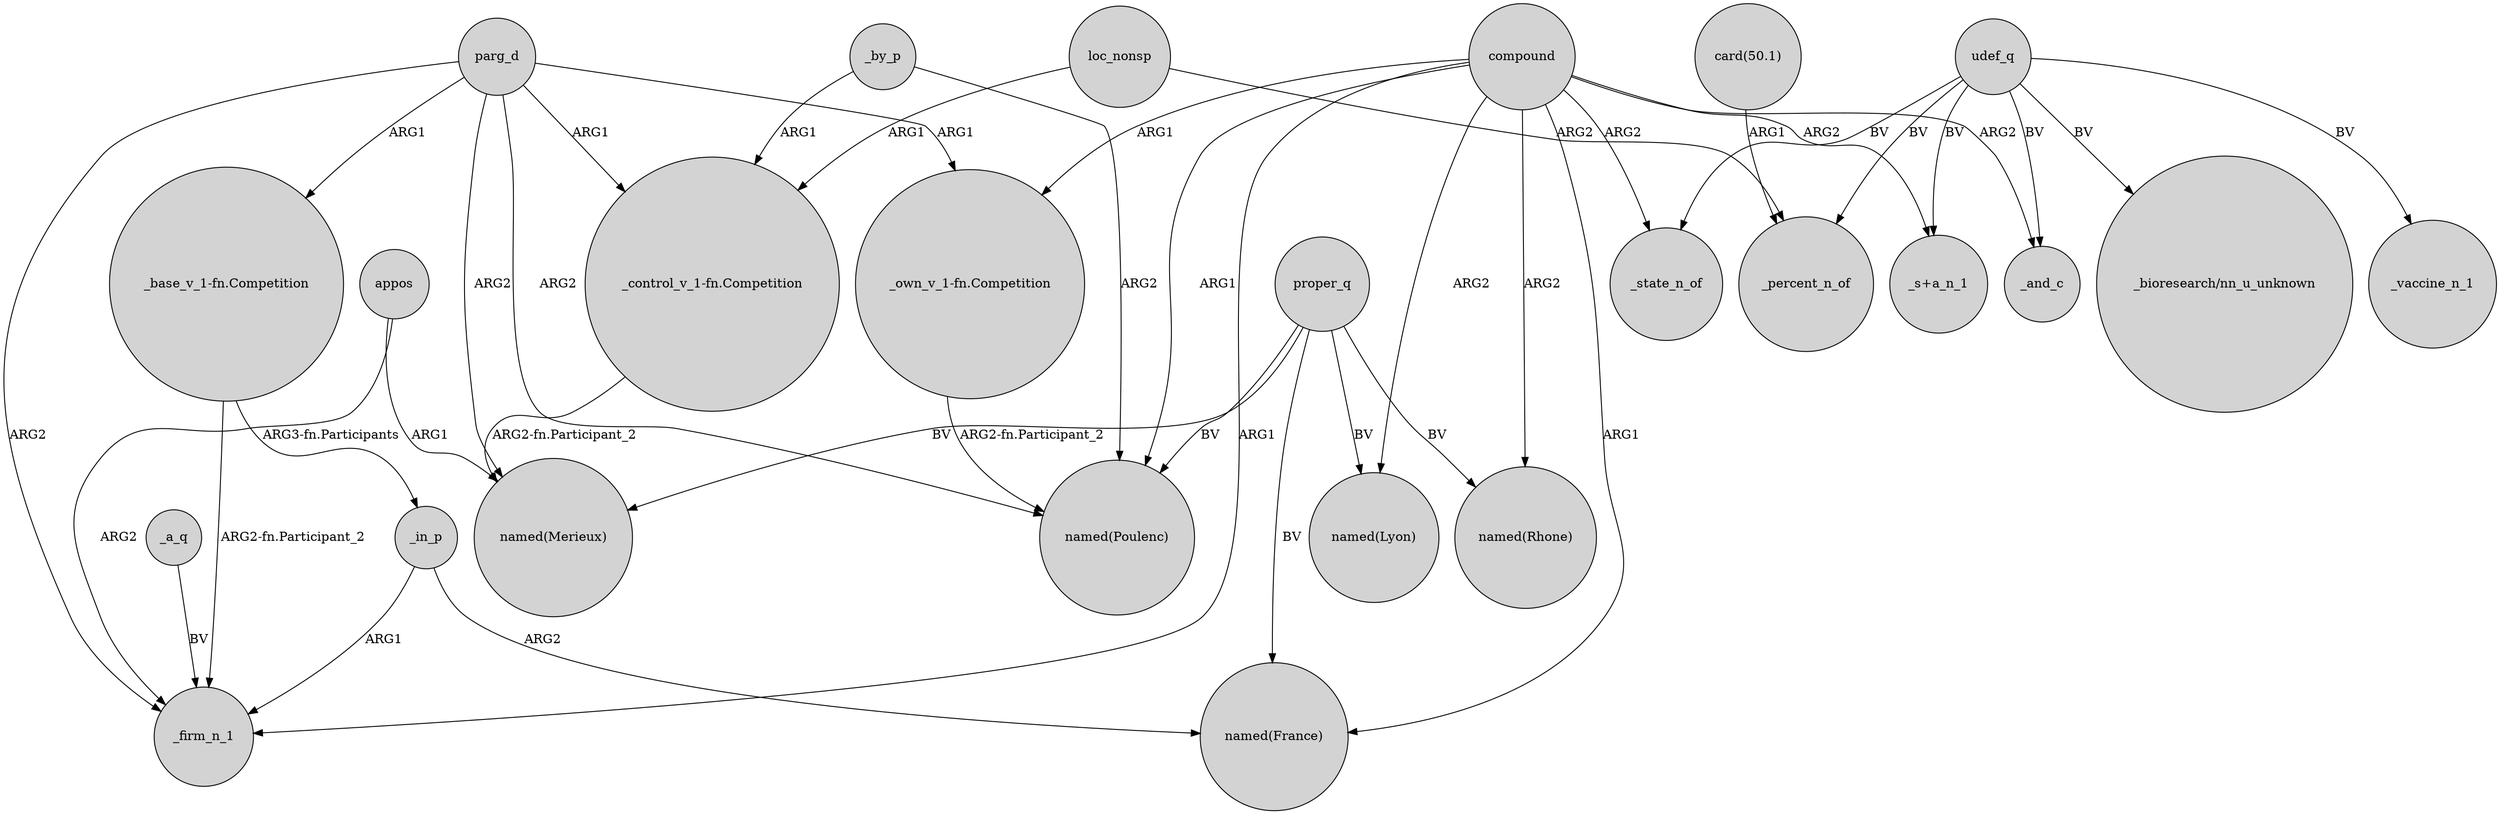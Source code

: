 digraph {
	node [shape=circle style=filled]
	"_base_v_1-fn.Competition" -> _in_p [label="ARG3-fn.Participants"]
	appos -> "named(Merieux)" [label=ARG1]
	compound -> "named(Lyon)" [label=ARG2]
	parg_d -> "_base_v_1-fn.Competition" [label=ARG1]
	_in_p -> _firm_n_1 [label=ARG1]
	parg_d -> "_own_v_1-fn.Competition" [label=ARG1]
	proper_q -> "named(Merieux)" [label=BV]
	appos -> _firm_n_1 [label=ARG2]
	proper_q -> "named(France)" [label=BV]
	proper_q -> "named(Rhone)" [label=BV]
	"card(50.1)" -> _percent_n_of [label=ARG1]
	parg_d -> "named(Merieux)" [label=ARG2]
	compound -> "named(Poulenc)" [label=ARG1]
	udef_q -> _and_c [label=BV]
	parg_d -> _firm_n_1 [label=ARG2]
	compound -> _and_c [label=ARG2]
	"_base_v_1-fn.Competition" -> _firm_n_1 [label="ARG2-fn.Participant_2"]
	udef_q -> _state_n_of [label=BV]
	_in_p -> "named(France)" [label=ARG2]
	udef_q -> "_bioresearch/nn_u_unknown" [label=BV]
	proper_q -> "named(Lyon)" [label=BV]
	udef_q -> _percent_n_of [label=BV]
	compound -> "named(Rhone)" [label=ARG2]
	compound -> "_own_v_1-fn.Competition" [label=ARG1]
	loc_nonsp -> "_control_v_1-fn.Competition" [label=ARG1]
	parg_d -> "named(Poulenc)" [label=ARG2]
	parg_d -> "_control_v_1-fn.Competition" [label=ARG1]
	_a_q -> _firm_n_1 [label=BV]
	udef_q -> "_s+a_n_1" [label=BV]
	compound -> _firm_n_1 [label=ARG1]
	"_control_v_1-fn.Competition" -> "named(Merieux)" [label="ARG2-fn.Participant_2"]
	compound -> _state_n_of [label=ARG2]
	compound -> "_s+a_n_1" [label=ARG2]
	_by_p -> "named(Poulenc)" [label=ARG2]
	"_own_v_1-fn.Competition" -> "named(Poulenc)" [label="ARG2-fn.Participant_2"]
	udef_q -> _vaccine_n_1 [label=BV]
	_by_p -> "_control_v_1-fn.Competition" [label=ARG1]
	compound -> "named(France)" [label=ARG1]
	proper_q -> "named(Poulenc)" [label=BV]
	loc_nonsp -> _percent_n_of [label=ARG2]
}
